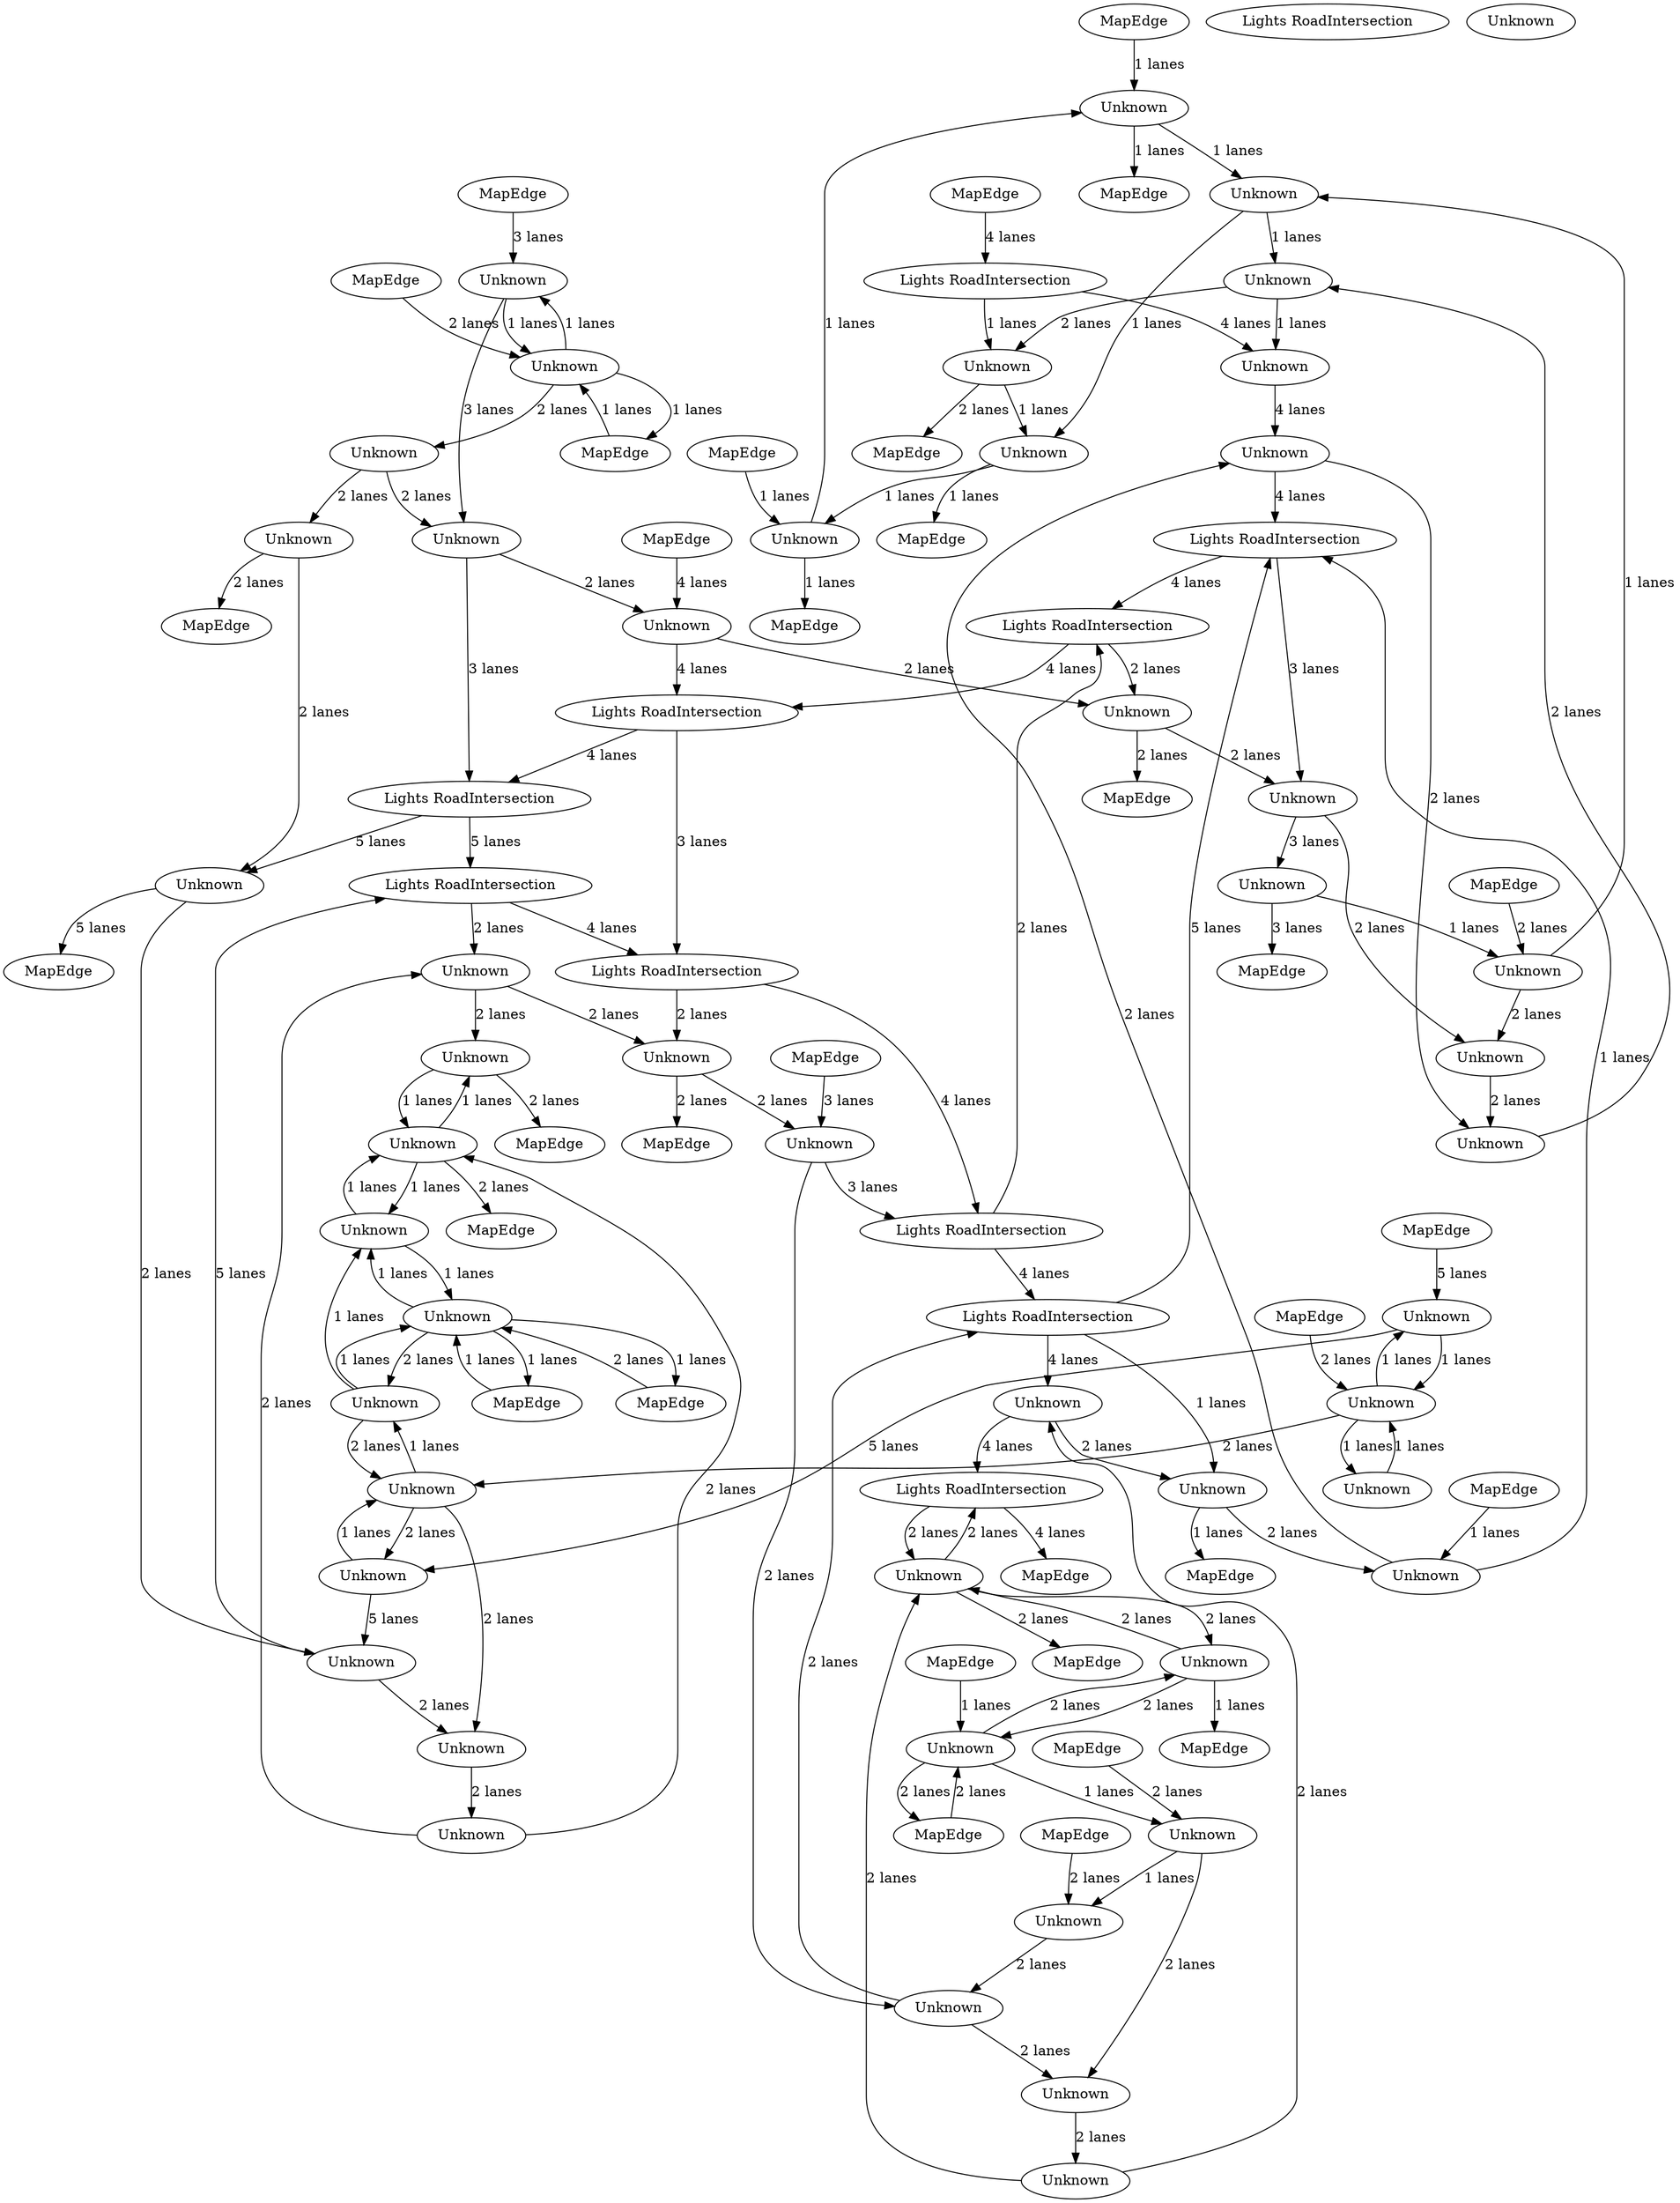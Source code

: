 digraph {
    0 [ label = "MapEdge" ]
    1 [ label = "Unknown" ]
    2 [ label = "Unknown" ]
    3 [ label = "MapEdge" ]
    4 [ label = "Unknown" ]
    5 [ label = "MapEdge" ]
    6 [ label = "MapEdge" ]
    7 [ label = "Lights RoadIntersection" ]
    8 [ label = "MapEdge" ]
    9 [ label = "Lights RoadIntersection" ]
    10 [ label = "Lights RoadIntersection" ]
    11 [ label = "Lights RoadIntersection" ]
    12 [ label = "Lights RoadIntersection" ]
    13 [ label = "MapEdge" ]
    14 [ label = "Lights RoadIntersection" ]
    15 [ label = "Lights RoadIntersection" ]
    16 [ label = "MapEdge" ]
    17 [ label = "Lights RoadIntersection" ]
    18 [ label = "Lights RoadIntersection" ]
    19 [ label = "MapEdge" ]
    20 [ label = "Unknown" ]
    21 [ label = "MapEdge" ]
    22 [ label = "MapEdge" ]
    23 [ label = "MapEdge" ]
    24 [ label = "Unknown" ]
    25 [ label = "MapEdge" ]
    26 [ label = "MapEdge" ]
    27 [ label = "Lights RoadIntersection" ]
    28 [ label = "Unknown" ]
    29 [ label = "Unknown" ]
    30 [ label = "MapEdge" ]
    31 [ label = "Unknown" ]
    32 [ label = "Unknown" ]
    33 [ label = "MapEdge" ]
    34 [ label = "Unknown" ]
    35 [ label = "MapEdge" ]
    36 [ label = "Lights RoadIntersection" ]
    37 [ label = "MapEdge" ]
    38 [ label = "MapEdge" ]
    39 [ label = "Unknown" ]
    40 [ label = "Unknown" ]
    41 [ label = "Unknown" ]
    42 [ label = "Unknown" ]
    43 [ label = "Unknown" ]
    44 [ label = "Unknown" ]
    45 [ label = "MapEdge" ]
    46 [ label = "Unknown" ]
    47 [ label = "Unknown" ]
    48 [ label = "MapEdge" ]
    49 [ label = "Unknown" ]
    50 [ label = "Unknown" ]
    51 [ label = "Unknown" ]
    52 [ label = "MapEdge" ]
    53 [ label = "MapEdge" ]
    54 [ label = "Unknown" ]
    55 [ label = "Unknown" ]
    56 [ label = "Unknown" ]
    57 [ label = "Unknown" ]
    58 [ label = "Unknown" ]
    59 [ label = "MapEdge" ]
    60 [ label = "MapEdge" ]
    61 [ label = "MapEdge" ]
    62 [ label = "MapEdge" ]
    63 [ label = "Unknown" ]
    64 [ label = "Unknown" ]
    65 [ label = "Unknown" ]
    66 [ label = "Unknown" ]
    67 [ label = "Unknown" ]
    68 [ label = "Unknown" ]
    69 [ label = "Unknown" ]
    70 [ label = "Unknown" ]
    71 [ label = "Unknown" ]
    72 [ label = "Unknown" ]
    73 [ label = "Unknown" ]
    74 [ label = "Unknown" ]
    75 [ label = "Unknown" ]
    76 [ label = "Unknown" ]
    77 [ label = "Unknown" ]
    78 [ label = "Unknown" ]
    79 [ label = "MapEdge" ]
    80 [ label = "Unknown" ]
    81 [ label = "Unknown" ]
    82 [ label = "Unknown" ]
    83 [ label = "MapEdge" ]
    84 [ label = "MapEdge" ]
    85 [ label = "Unknown" ]
    86 [ label = "Unknown" ]
    87 [ label = "MapEdge" ]
    88 [ label = "MapEdge" ]
    89 [ label = "Unknown" ]
    90 [ label = "MapEdge" ]
    91 [ label = "Unknown" ]
    92 [ label = "MapEdge" ]
    18 -> 66 [ label = "2 lanes" ]
    66 -> 19 [ label = "2 lanes" ]
    2 -> 85 [ label = "1 lanes" ]
    3 -> 2 [ label = "1 lanes" ]
    85 -> 1 [ label = "1 lanes" ]
    4 -> 5 [ label = "1 lanes" ]
    2 -> 6 [ label = "2 lanes" ]
    6 -> 2 [ label = "2 lanes" ]
    4 -> 2 [ label = "2 lanes" ]
    2 -> 4 [ label = "2 lanes" ]
    7 -> 46 [ label = "2 lanes" ]
    46 -> 7 [ label = "2 lanes" ]
    46 -> 4 [ label = "2 lanes" ]
    4 -> 46 [ label = "2 lanes" ]
    24 -> 54 [ label = "1 lanes" ]
    54 -> 24 [ label = "1 lanes" ]
    54 -> 23 [ label = "1 lanes" ]
    23 -> 54 [ label = "1 lanes" ]
    27 -> 49 [ label = "1 lanes" ]
    28 -> 29 [ label = "1 lanes" ]
    29 -> 30 [ label = "1 lanes" ]
    49 -> 28 [ label = "1 lanes" ]
    32 -> 50 [ label = "1 lanes" ]
    33 -> 44 [ label = "1 lanes" ]
    44 -> 32 [ label = "1 lanes" ]
    50 -> 31 [ label = "1 lanes" ]
    28 -> 25 [ label = "1 lanes" ]
    32 -> 28 [ label = "1 lanes" ]
    34 -> 86 [ label = "1 lanes" ]
    86 -> 32 [ label = "1 lanes" ]
    39 -> 77 [ label = "2 lanes" ]
    77 -> 39 [ label = "1 lanes" ]
    42 -> 39 [ label = "2 lanes" ]
    39 -> 42 [ label = "1 lanes" ]
    45 -> 42 [ label = "2 lanes" ]
    42 -> 45 [ label = "1 lanes" ]
    77 -> 43 [ label = "2 lanes" ]
    43 -> 77 [ label = "1 lanes" ]
    40 -> 42 [ label = "1 lanes" ]
    42 -> 40 [ label = "1 lanes" ]
    41 -> 55 [ label = "1 lanes" ]
    55 -> 41 [ label = "1 lanes" ]
    55 -> 40 [ label = "1 lanes" ]
    40 -> 55 [ label = "1 lanes" ]
    39 -> 40 [ label = "1 lanes" ]
    1 -> 47 [ label = "2 lanes" ]
    16 -> 1 [ label = "2 lanes" ]
    47 -> 15 [ label = "2 lanes" ]
    7 -> 21 [ label = "4 lanes" ]
    15 -> 69 [ label = "4 lanes" ]
    69 -> 7 [ label = "4 lanes" ]
    17 -> 18 [ label = "3 lanes" ]
    17 -> 11 [ label = "4 lanes" ]
    42 -> 37 [ label = "1 lanes" ]
    37 -> 42 [ label = "1 lanes" ]
    12 -> 65 [ label = "2 lanes" ]
    41 -> 13 [ label = "2 lanes" ]
    65 -> 41 [ label = "2 lanes" ]
    11 -> 12 [ label = "5 lanes" ]
    11 -> 64 [ label = "5 lanes" ]
    64 -> 88 [ label = "5 lanes" ]
    18 -> 9 [ label = "4 lanes" ]
    26 -> 29 [ label = "1 lanes" ]
    29 -> 44 [ label = "1 lanes" ]
    44 -> 0 [ label = "1 lanes" ]
    49 -> 48 [ label = "2 lanes" ]
    50 -> 49 [ label = "2 lanes" ]
    75 -> 50 [ label = "2 lanes" ]
    86 -> 71 [ label = "2 lanes" ]
    71 -> 75 [ label = "2 lanes" ]
    87 -> 86 [ label = "2 lanes" ]
    76 -> 46 [ label = "2 lanes" ]
    85 -> 68 [ label = "2 lanes" ]
    68 -> 76 [ label = "2 lanes" ]
    46 -> 79 [ label = "2 lanes" ]
    83 -> 85 [ label = "2 lanes" ]
    59 -> 54 [ label = "2 lanes" ]
    58 -> 57 [ label = "2 lanes" ]
    54 -> 58 [ label = "2 lanes" ]
    57 -> 61 [ label = "2 lanes" ]
    15 -> 14 [ label = "5 lanes" ]
    9 -> 10 [ label = "2 lanes" ]
    20 -> 12 [ label = "5 lanes" ]
    38 -> 82 [ label = "5 lanes" ]
    43 -> 20 [ label = "5 lanes" ]
    82 -> 43 [ label = "5 lanes" ]
    14 -> 51 [ label = "3 lanes" ]
    34 -> 35 [ label = "3 lanes" ]
    51 -> 34 [ label = "3 lanes" ]
    14 -> 10 [ label = "4 lanes" ]
    12 -> 18 [ label = "4 lanes" ]
    10 -> 74 [ label = "2 lanes" ]
    74 -> 52 [ label = "2 lanes" ]
    10 -> 17 [ label = "4 lanes" ]
    9 -> 15 [ label = "4 lanes" ]
    27 -> 31 [ label = "4 lanes" ]
    31 -> 70 [ label = "4 lanes" ]
    60 -> 27 [ label = "4 lanes" ]
    70 -> 14 [ label = "4 lanes" ]
    22 -> 24 [ label = "3 lanes" ]
    24 -> 72 [ label = "3 lanes" ]
    72 -> 11 [ label = "3 lanes" ]
    53 -> 73 [ label = "4 lanes" ]
    73 -> 17 [ label = "4 lanes" ]
    8 -> 67 [ label = "3 lanes" ]
    67 -> 9 [ label = "3 lanes" ]
    64 -> 20 [ label = "2 lanes" ]
    20 -> 56 [ label = "2 lanes" ]
    57 -> 64 [ label = "2 lanes" ]
    77 -> 56 [ label = "2 lanes" ]
    81 -> 77 [ label = "2 lanes" ]
    56 -> 78 [ label = "2 lanes" ]
    62 -> 81 [ label = "2 lanes" ]
    67 -> 47 [ label = "2 lanes" ]
    78 -> 65 [ label = "2 lanes" ]
    65 -> 66 [ label = "2 lanes" ]
    66 -> 67 [ label = "2 lanes" ]
    47 -> 68 [ label = "2 lanes" ]
    76 -> 69 [ label = "2 lanes" ]
    89 -> 70 [ label = "2 lanes" ]
    70 -> 75 [ label = "2 lanes" ]
    91 -> 89 [ label = "2 lanes" ]
    69 -> 91 [ label = "2 lanes" ]
    74 -> 51 [ label = "2 lanes" ]
    51 -> 71 [ label = "2 lanes" ]
    58 -> 72 [ label = "2 lanes" ]
    72 -> 73 [ label = "2 lanes" ]
    73 -> 74 [ label = "2 lanes" ]
    81 -> 80 [ label = "1 lanes" ]
    80 -> 81 [ label = "1 lanes" ]
    82 -> 81 [ label = "1 lanes" ]
    81 -> 82 [ label = "1 lanes" ]
    78 -> 55 [ label = "2 lanes" ]
    55 -> 84 [ label = "2 lanes" ]
    89 -> 14 [ label = "1 lanes" ]
    90 -> 89 [ label = "1 lanes" ]
    15 -> 91 [ label = "1 lanes" ]
    91 -> 92 [ label = "1 lanes" ]
}
